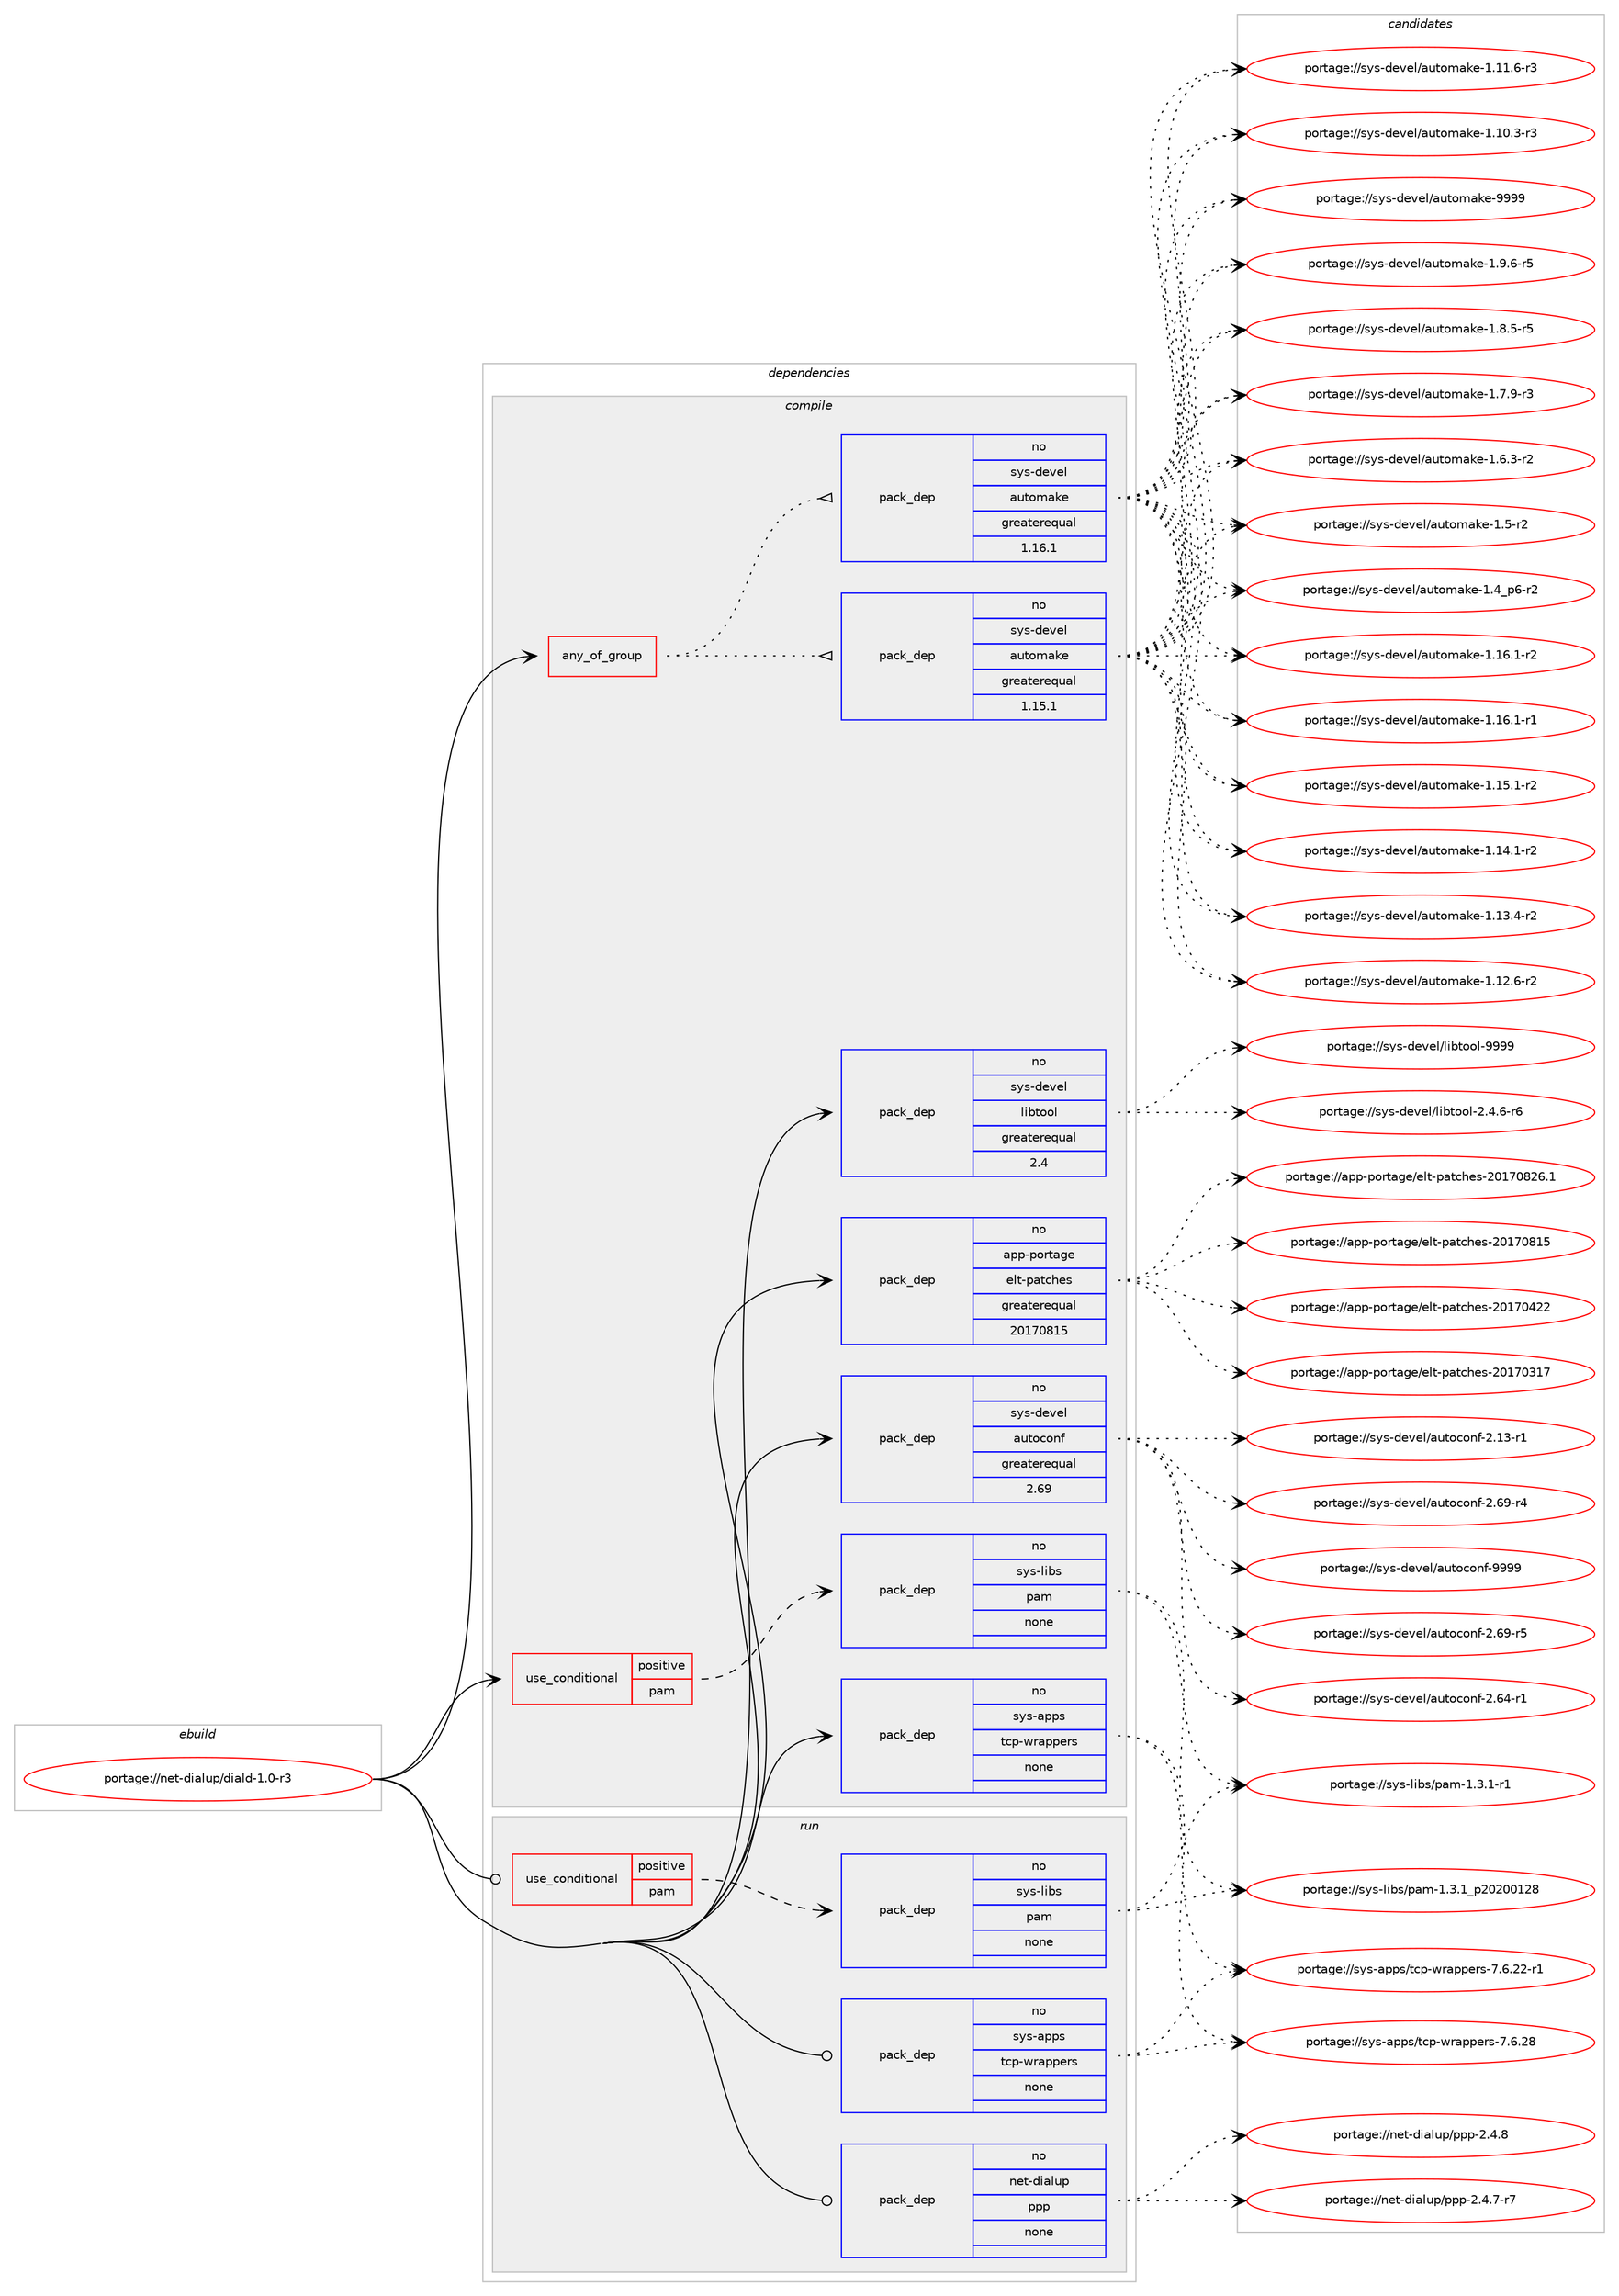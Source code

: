 digraph prolog {

# *************
# Graph options
# *************

newrank=true;
concentrate=true;
compound=true;
graph [rankdir=LR,fontname=Helvetica,fontsize=10,ranksep=1.5];#, ranksep=2.5, nodesep=0.2];
edge  [arrowhead=vee];
node  [fontname=Helvetica,fontsize=10];

# **********
# The ebuild
# **********

subgraph cluster_leftcol {
color=gray;
rank=same;
label=<<i>ebuild</i>>;
id [label="portage://net-dialup/diald-1.0-r3", color=red, width=4, href="../net-dialup/diald-1.0-r3.svg"];
}

# ****************
# The dependencies
# ****************

subgraph cluster_midcol {
color=gray;
label=<<i>dependencies</i>>;
subgraph cluster_compile {
fillcolor="#eeeeee";
style=filled;
label=<<i>compile</i>>;
subgraph any1231 {
dependency63599 [label=<<TABLE BORDER="0" CELLBORDER="1" CELLSPACING="0" CELLPADDING="4"><TR><TD CELLPADDING="10">any_of_group</TD></TR></TABLE>>, shape=none, color=red];subgraph pack49436 {
dependency63600 [label=<<TABLE BORDER="0" CELLBORDER="1" CELLSPACING="0" CELLPADDING="4" WIDTH="220"><TR><TD ROWSPAN="6" CELLPADDING="30">pack_dep</TD></TR><TR><TD WIDTH="110">no</TD></TR><TR><TD>sys-devel</TD></TR><TR><TD>automake</TD></TR><TR><TD>greaterequal</TD></TR><TR><TD>1.16.1</TD></TR></TABLE>>, shape=none, color=blue];
}
dependency63599:e -> dependency63600:w [weight=20,style="dotted",arrowhead="oinv"];
subgraph pack49437 {
dependency63601 [label=<<TABLE BORDER="0" CELLBORDER="1" CELLSPACING="0" CELLPADDING="4" WIDTH="220"><TR><TD ROWSPAN="6" CELLPADDING="30">pack_dep</TD></TR><TR><TD WIDTH="110">no</TD></TR><TR><TD>sys-devel</TD></TR><TR><TD>automake</TD></TR><TR><TD>greaterequal</TD></TR><TR><TD>1.15.1</TD></TR></TABLE>>, shape=none, color=blue];
}
dependency63599:e -> dependency63601:w [weight=20,style="dotted",arrowhead="oinv"];
}
id:e -> dependency63599:w [weight=20,style="solid",arrowhead="vee"];
subgraph cond12923 {
dependency63602 [label=<<TABLE BORDER="0" CELLBORDER="1" CELLSPACING="0" CELLPADDING="4"><TR><TD ROWSPAN="3" CELLPADDING="10">use_conditional</TD></TR><TR><TD>positive</TD></TR><TR><TD>pam</TD></TR></TABLE>>, shape=none, color=red];
subgraph pack49438 {
dependency63603 [label=<<TABLE BORDER="0" CELLBORDER="1" CELLSPACING="0" CELLPADDING="4" WIDTH="220"><TR><TD ROWSPAN="6" CELLPADDING="30">pack_dep</TD></TR><TR><TD WIDTH="110">no</TD></TR><TR><TD>sys-libs</TD></TR><TR><TD>pam</TD></TR><TR><TD>none</TD></TR><TR><TD></TD></TR></TABLE>>, shape=none, color=blue];
}
dependency63602:e -> dependency63603:w [weight=20,style="dashed",arrowhead="vee"];
}
id:e -> dependency63602:w [weight=20,style="solid",arrowhead="vee"];
subgraph pack49439 {
dependency63604 [label=<<TABLE BORDER="0" CELLBORDER="1" CELLSPACING="0" CELLPADDING="4" WIDTH="220"><TR><TD ROWSPAN="6" CELLPADDING="30">pack_dep</TD></TR><TR><TD WIDTH="110">no</TD></TR><TR><TD>app-portage</TD></TR><TR><TD>elt-patches</TD></TR><TR><TD>greaterequal</TD></TR><TR><TD>20170815</TD></TR></TABLE>>, shape=none, color=blue];
}
id:e -> dependency63604:w [weight=20,style="solid",arrowhead="vee"];
subgraph pack49440 {
dependency63605 [label=<<TABLE BORDER="0" CELLBORDER="1" CELLSPACING="0" CELLPADDING="4" WIDTH="220"><TR><TD ROWSPAN="6" CELLPADDING="30">pack_dep</TD></TR><TR><TD WIDTH="110">no</TD></TR><TR><TD>sys-apps</TD></TR><TR><TD>tcp-wrappers</TD></TR><TR><TD>none</TD></TR><TR><TD></TD></TR></TABLE>>, shape=none, color=blue];
}
id:e -> dependency63605:w [weight=20,style="solid",arrowhead="vee"];
subgraph pack49441 {
dependency63606 [label=<<TABLE BORDER="0" CELLBORDER="1" CELLSPACING="0" CELLPADDING="4" WIDTH="220"><TR><TD ROWSPAN="6" CELLPADDING="30">pack_dep</TD></TR><TR><TD WIDTH="110">no</TD></TR><TR><TD>sys-devel</TD></TR><TR><TD>autoconf</TD></TR><TR><TD>greaterequal</TD></TR><TR><TD>2.69</TD></TR></TABLE>>, shape=none, color=blue];
}
id:e -> dependency63606:w [weight=20,style="solid",arrowhead="vee"];
subgraph pack49442 {
dependency63607 [label=<<TABLE BORDER="0" CELLBORDER="1" CELLSPACING="0" CELLPADDING="4" WIDTH="220"><TR><TD ROWSPAN="6" CELLPADDING="30">pack_dep</TD></TR><TR><TD WIDTH="110">no</TD></TR><TR><TD>sys-devel</TD></TR><TR><TD>libtool</TD></TR><TR><TD>greaterequal</TD></TR><TR><TD>2.4</TD></TR></TABLE>>, shape=none, color=blue];
}
id:e -> dependency63607:w [weight=20,style="solid",arrowhead="vee"];
}
subgraph cluster_compileandrun {
fillcolor="#eeeeee";
style=filled;
label=<<i>compile and run</i>>;
}
subgraph cluster_run {
fillcolor="#eeeeee";
style=filled;
label=<<i>run</i>>;
subgraph cond12924 {
dependency63608 [label=<<TABLE BORDER="0" CELLBORDER="1" CELLSPACING="0" CELLPADDING="4"><TR><TD ROWSPAN="3" CELLPADDING="10">use_conditional</TD></TR><TR><TD>positive</TD></TR><TR><TD>pam</TD></TR></TABLE>>, shape=none, color=red];
subgraph pack49443 {
dependency63609 [label=<<TABLE BORDER="0" CELLBORDER="1" CELLSPACING="0" CELLPADDING="4" WIDTH="220"><TR><TD ROWSPAN="6" CELLPADDING="30">pack_dep</TD></TR><TR><TD WIDTH="110">no</TD></TR><TR><TD>sys-libs</TD></TR><TR><TD>pam</TD></TR><TR><TD>none</TD></TR><TR><TD></TD></TR></TABLE>>, shape=none, color=blue];
}
dependency63608:e -> dependency63609:w [weight=20,style="dashed",arrowhead="vee"];
}
id:e -> dependency63608:w [weight=20,style="solid",arrowhead="odot"];
subgraph pack49444 {
dependency63610 [label=<<TABLE BORDER="0" CELLBORDER="1" CELLSPACING="0" CELLPADDING="4" WIDTH="220"><TR><TD ROWSPAN="6" CELLPADDING="30">pack_dep</TD></TR><TR><TD WIDTH="110">no</TD></TR><TR><TD>net-dialup</TD></TR><TR><TD>ppp</TD></TR><TR><TD>none</TD></TR><TR><TD></TD></TR></TABLE>>, shape=none, color=blue];
}
id:e -> dependency63610:w [weight=20,style="solid",arrowhead="odot"];
subgraph pack49445 {
dependency63611 [label=<<TABLE BORDER="0" CELLBORDER="1" CELLSPACING="0" CELLPADDING="4" WIDTH="220"><TR><TD ROWSPAN="6" CELLPADDING="30">pack_dep</TD></TR><TR><TD WIDTH="110">no</TD></TR><TR><TD>sys-apps</TD></TR><TR><TD>tcp-wrappers</TD></TR><TR><TD>none</TD></TR><TR><TD></TD></TR></TABLE>>, shape=none, color=blue];
}
id:e -> dependency63611:w [weight=20,style="solid",arrowhead="odot"];
}
}

# **************
# The candidates
# **************

subgraph cluster_choices {
rank=same;
color=gray;
label=<<i>candidates</i>>;

subgraph choice49436 {
color=black;
nodesep=1;
choice115121115451001011181011084797117116111109971071014557575757 [label="portage://sys-devel/automake-9999", color=red, width=4,href="../sys-devel/automake-9999.svg"];
choice115121115451001011181011084797117116111109971071014549465746544511453 [label="portage://sys-devel/automake-1.9.6-r5", color=red, width=4,href="../sys-devel/automake-1.9.6-r5.svg"];
choice115121115451001011181011084797117116111109971071014549465646534511453 [label="portage://sys-devel/automake-1.8.5-r5", color=red, width=4,href="../sys-devel/automake-1.8.5-r5.svg"];
choice115121115451001011181011084797117116111109971071014549465546574511451 [label="portage://sys-devel/automake-1.7.9-r3", color=red, width=4,href="../sys-devel/automake-1.7.9-r3.svg"];
choice115121115451001011181011084797117116111109971071014549465446514511450 [label="portage://sys-devel/automake-1.6.3-r2", color=red, width=4,href="../sys-devel/automake-1.6.3-r2.svg"];
choice11512111545100101118101108479711711611110997107101454946534511450 [label="portage://sys-devel/automake-1.5-r2", color=red, width=4,href="../sys-devel/automake-1.5-r2.svg"];
choice115121115451001011181011084797117116111109971071014549465295112544511450 [label="portage://sys-devel/automake-1.4_p6-r2", color=red, width=4,href="../sys-devel/automake-1.4_p6-r2.svg"];
choice11512111545100101118101108479711711611110997107101454946495446494511450 [label="portage://sys-devel/automake-1.16.1-r2", color=red, width=4,href="../sys-devel/automake-1.16.1-r2.svg"];
choice11512111545100101118101108479711711611110997107101454946495446494511449 [label="portage://sys-devel/automake-1.16.1-r1", color=red, width=4,href="../sys-devel/automake-1.16.1-r1.svg"];
choice11512111545100101118101108479711711611110997107101454946495346494511450 [label="portage://sys-devel/automake-1.15.1-r2", color=red, width=4,href="../sys-devel/automake-1.15.1-r2.svg"];
choice11512111545100101118101108479711711611110997107101454946495246494511450 [label="portage://sys-devel/automake-1.14.1-r2", color=red, width=4,href="../sys-devel/automake-1.14.1-r2.svg"];
choice11512111545100101118101108479711711611110997107101454946495146524511450 [label="portage://sys-devel/automake-1.13.4-r2", color=red, width=4,href="../sys-devel/automake-1.13.4-r2.svg"];
choice11512111545100101118101108479711711611110997107101454946495046544511450 [label="portage://sys-devel/automake-1.12.6-r2", color=red, width=4,href="../sys-devel/automake-1.12.6-r2.svg"];
choice11512111545100101118101108479711711611110997107101454946494946544511451 [label="portage://sys-devel/automake-1.11.6-r3", color=red, width=4,href="../sys-devel/automake-1.11.6-r3.svg"];
choice11512111545100101118101108479711711611110997107101454946494846514511451 [label="portage://sys-devel/automake-1.10.3-r3", color=red, width=4,href="../sys-devel/automake-1.10.3-r3.svg"];
dependency63600:e -> choice115121115451001011181011084797117116111109971071014557575757:w [style=dotted,weight="100"];
dependency63600:e -> choice115121115451001011181011084797117116111109971071014549465746544511453:w [style=dotted,weight="100"];
dependency63600:e -> choice115121115451001011181011084797117116111109971071014549465646534511453:w [style=dotted,weight="100"];
dependency63600:e -> choice115121115451001011181011084797117116111109971071014549465546574511451:w [style=dotted,weight="100"];
dependency63600:e -> choice115121115451001011181011084797117116111109971071014549465446514511450:w [style=dotted,weight="100"];
dependency63600:e -> choice11512111545100101118101108479711711611110997107101454946534511450:w [style=dotted,weight="100"];
dependency63600:e -> choice115121115451001011181011084797117116111109971071014549465295112544511450:w [style=dotted,weight="100"];
dependency63600:e -> choice11512111545100101118101108479711711611110997107101454946495446494511450:w [style=dotted,weight="100"];
dependency63600:e -> choice11512111545100101118101108479711711611110997107101454946495446494511449:w [style=dotted,weight="100"];
dependency63600:e -> choice11512111545100101118101108479711711611110997107101454946495346494511450:w [style=dotted,weight="100"];
dependency63600:e -> choice11512111545100101118101108479711711611110997107101454946495246494511450:w [style=dotted,weight="100"];
dependency63600:e -> choice11512111545100101118101108479711711611110997107101454946495146524511450:w [style=dotted,weight="100"];
dependency63600:e -> choice11512111545100101118101108479711711611110997107101454946495046544511450:w [style=dotted,weight="100"];
dependency63600:e -> choice11512111545100101118101108479711711611110997107101454946494946544511451:w [style=dotted,weight="100"];
dependency63600:e -> choice11512111545100101118101108479711711611110997107101454946494846514511451:w [style=dotted,weight="100"];
}
subgraph choice49437 {
color=black;
nodesep=1;
choice115121115451001011181011084797117116111109971071014557575757 [label="portage://sys-devel/automake-9999", color=red, width=4,href="../sys-devel/automake-9999.svg"];
choice115121115451001011181011084797117116111109971071014549465746544511453 [label="portage://sys-devel/automake-1.9.6-r5", color=red, width=4,href="../sys-devel/automake-1.9.6-r5.svg"];
choice115121115451001011181011084797117116111109971071014549465646534511453 [label="portage://sys-devel/automake-1.8.5-r5", color=red, width=4,href="../sys-devel/automake-1.8.5-r5.svg"];
choice115121115451001011181011084797117116111109971071014549465546574511451 [label="portage://sys-devel/automake-1.7.9-r3", color=red, width=4,href="../sys-devel/automake-1.7.9-r3.svg"];
choice115121115451001011181011084797117116111109971071014549465446514511450 [label="portage://sys-devel/automake-1.6.3-r2", color=red, width=4,href="../sys-devel/automake-1.6.3-r2.svg"];
choice11512111545100101118101108479711711611110997107101454946534511450 [label="portage://sys-devel/automake-1.5-r2", color=red, width=4,href="../sys-devel/automake-1.5-r2.svg"];
choice115121115451001011181011084797117116111109971071014549465295112544511450 [label="portage://sys-devel/automake-1.4_p6-r2", color=red, width=4,href="../sys-devel/automake-1.4_p6-r2.svg"];
choice11512111545100101118101108479711711611110997107101454946495446494511450 [label="portage://sys-devel/automake-1.16.1-r2", color=red, width=4,href="../sys-devel/automake-1.16.1-r2.svg"];
choice11512111545100101118101108479711711611110997107101454946495446494511449 [label="portage://sys-devel/automake-1.16.1-r1", color=red, width=4,href="../sys-devel/automake-1.16.1-r1.svg"];
choice11512111545100101118101108479711711611110997107101454946495346494511450 [label="portage://sys-devel/automake-1.15.1-r2", color=red, width=4,href="../sys-devel/automake-1.15.1-r2.svg"];
choice11512111545100101118101108479711711611110997107101454946495246494511450 [label="portage://sys-devel/automake-1.14.1-r2", color=red, width=4,href="../sys-devel/automake-1.14.1-r2.svg"];
choice11512111545100101118101108479711711611110997107101454946495146524511450 [label="portage://sys-devel/automake-1.13.4-r2", color=red, width=4,href="../sys-devel/automake-1.13.4-r2.svg"];
choice11512111545100101118101108479711711611110997107101454946495046544511450 [label="portage://sys-devel/automake-1.12.6-r2", color=red, width=4,href="../sys-devel/automake-1.12.6-r2.svg"];
choice11512111545100101118101108479711711611110997107101454946494946544511451 [label="portage://sys-devel/automake-1.11.6-r3", color=red, width=4,href="../sys-devel/automake-1.11.6-r3.svg"];
choice11512111545100101118101108479711711611110997107101454946494846514511451 [label="portage://sys-devel/automake-1.10.3-r3", color=red, width=4,href="../sys-devel/automake-1.10.3-r3.svg"];
dependency63601:e -> choice115121115451001011181011084797117116111109971071014557575757:w [style=dotted,weight="100"];
dependency63601:e -> choice115121115451001011181011084797117116111109971071014549465746544511453:w [style=dotted,weight="100"];
dependency63601:e -> choice115121115451001011181011084797117116111109971071014549465646534511453:w [style=dotted,weight="100"];
dependency63601:e -> choice115121115451001011181011084797117116111109971071014549465546574511451:w [style=dotted,weight="100"];
dependency63601:e -> choice115121115451001011181011084797117116111109971071014549465446514511450:w [style=dotted,weight="100"];
dependency63601:e -> choice11512111545100101118101108479711711611110997107101454946534511450:w [style=dotted,weight="100"];
dependency63601:e -> choice115121115451001011181011084797117116111109971071014549465295112544511450:w [style=dotted,weight="100"];
dependency63601:e -> choice11512111545100101118101108479711711611110997107101454946495446494511450:w [style=dotted,weight="100"];
dependency63601:e -> choice11512111545100101118101108479711711611110997107101454946495446494511449:w [style=dotted,weight="100"];
dependency63601:e -> choice11512111545100101118101108479711711611110997107101454946495346494511450:w [style=dotted,weight="100"];
dependency63601:e -> choice11512111545100101118101108479711711611110997107101454946495246494511450:w [style=dotted,weight="100"];
dependency63601:e -> choice11512111545100101118101108479711711611110997107101454946495146524511450:w [style=dotted,weight="100"];
dependency63601:e -> choice11512111545100101118101108479711711611110997107101454946495046544511450:w [style=dotted,weight="100"];
dependency63601:e -> choice11512111545100101118101108479711711611110997107101454946494946544511451:w [style=dotted,weight="100"];
dependency63601:e -> choice11512111545100101118101108479711711611110997107101454946494846514511451:w [style=dotted,weight="100"];
}
subgraph choice49438 {
color=black;
nodesep=1;
choice11512111545108105981154711297109454946514649951125048504848495056 [label="portage://sys-libs/pam-1.3.1_p20200128", color=red, width=4,href="../sys-libs/pam-1.3.1_p20200128.svg"];
choice115121115451081059811547112971094549465146494511449 [label="portage://sys-libs/pam-1.3.1-r1", color=red, width=4,href="../sys-libs/pam-1.3.1-r1.svg"];
dependency63603:e -> choice11512111545108105981154711297109454946514649951125048504848495056:w [style=dotted,weight="100"];
dependency63603:e -> choice115121115451081059811547112971094549465146494511449:w [style=dotted,weight="100"];
}
subgraph choice49439 {
color=black;
nodesep=1;
choice971121124511211111411697103101471011081164511297116991041011154550484955485650544649 [label="portage://app-portage/elt-patches-20170826.1", color=red, width=4,href="../app-portage/elt-patches-20170826.1.svg"];
choice97112112451121111141169710310147101108116451129711699104101115455048495548564953 [label="portage://app-portage/elt-patches-20170815", color=red, width=4,href="../app-portage/elt-patches-20170815.svg"];
choice97112112451121111141169710310147101108116451129711699104101115455048495548525050 [label="portage://app-portage/elt-patches-20170422", color=red, width=4,href="../app-portage/elt-patches-20170422.svg"];
choice97112112451121111141169710310147101108116451129711699104101115455048495548514955 [label="portage://app-portage/elt-patches-20170317", color=red, width=4,href="../app-portage/elt-patches-20170317.svg"];
dependency63604:e -> choice971121124511211111411697103101471011081164511297116991041011154550484955485650544649:w [style=dotted,weight="100"];
dependency63604:e -> choice97112112451121111141169710310147101108116451129711699104101115455048495548564953:w [style=dotted,weight="100"];
dependency63604:e -> choice97112112451121111141169710310147101108116451129711699104101115455048495548525050:w [style=dotted,weight="100"];
dependency63604:e -> choice97112112451121111141169710310147101108116451129711699104101115455048495548514955:w [style=dotted,weight="100"];
}
subgraph choice49440 {
color=black;
nodesep=1;
choice11512111545971121121154711699112451191149711211210111411545554654465056 [label="portage://sys-apps/tcp-wrappers-7.6.28", color=red, width=4,href="../sys-apps/tcp-wrappers-7.6.28.svg"];
choice115121115459711211211547116991124511911497112112101114115455546544650504511449 [label="portage://sys-apps/tcp-wrappers-7.6.22-r1", color=red, width=4,href="../sys-apps/tcp-wrappers-7.6.22-r1.svg"];
dependency63605:e -> choice11512111545971121121154711699112451191149711211210111411545554654465056:w [style=dotted,weight="100"];
dependency63605:e -> choice115121115459711211211547116991124511911497112112101114115455546544650504511449:w [style=dotted,weight="100"];
}
subgraph choice49441 {
color=black;
nodesep=1;
choice115121115451001011181011084797117116111991111101024557575757 [label="portage://sys-devel/autoconf-9999", color=red, width=4,href="../sys-devel/autoconf-9999.svg"];
choice1151211154510010111810110847971171161119911111010245504654574511453 [label="portage://sys-devel/autoconf-2.69-r5", color=red, width=4,href="../sys-devel/autoconf-2.69-r5.svg"];
choice1151211154510010111810110847971171161119911111010245504654574511452 [label="portage://sys-devel/autoconf-2.69-r4", color=red, width=4,href="../sys-devel/autoconf-2.69-r4.svg"];
choice1151211154510010111810110847971171161119911111010245504654524511449 [label="portage://sys-devel/autoconf-2.64-r1", color=red, width=4,href="../sys-devel/autoconf-2.64-r1.svg"];
choice1151211154510010111810110847971171161119911111010245504649514511449 [label="portage://sys-devel/autoconf-2.13-r1", color=red, width=4,href="../sys-devel/autoconf-2.13-r1.svg"];
dependency63606:e -> choice115121115451001011181011084797117116111991111101024557575757:w [style=dotted,weight="100"];
dependency63606:e -> choice1151211154510010111810110847971171161119911111010245504654574511453:w [style=dotted,weight="100"];
dependency63606:e -> choice1151211154510010111810110847971171161119911111010245504654574511452:w [style=dotted,weight="100"];
dependency63606:e -> choice1151211154510010111810110847971171161119911111010245504654524511449:w [style=dotted,weight="100"];
dependency63606:e -> choice1151211154510010111810110847971171161119911111010245504649514511449:w [style=dotted,weight="100"];
}
subgraph choice49442 {
color=black;
nodesep=1;
choice1151211154510010111810110847108105981161111111084557575757 [label="portage://sys-devel/libtool-9999", color=red, width=4,href="../sys-devel/libtool-9999.svg"];
choice1151211154510010111810110847108105981161111111084550465246544511454 [label="portage://sys-devel/libtool-2.4.6-r6", color=red, width=4,href="../sys-devel/libtool-2.4.6-r6.svg"];
dependency63607:e -> choice1151211154510010111810110847108105981161111111084557575757:w [style=dotted,weight="100"];
dependency63607:e -> choice1151211154510010111810110847108105981161111111084550465246544511454:w [style=dotted,weight="100"];
}
subgraph choice49443 {
color=black;
nodesep=1;
choice11512111545108105981154711297109454946514649951125048504848495056 [label="portage://sys-libs/pam-1.3.1_p20200128", color=red, width=4,href="../sys-libs/pam-1.3.1_p20200128.svg"];
choice115121115451081059811547112971094549465146494511449 [label="portage://sys-libs/pam-1.3.1-r1", color=red, width=4,href="../sys-libs/pam-1.3.1-r1.svg"];
dependency63609:e -> choice11512111545108105981154711297109454946514649951125048504848495056:w [style=dotted,weight="100"];
dependency63609:e -> choice115121115451081059811547112971094549465146494511449:w [style=dotted,weight="100"];
}
subgraph choice49444 {
color=black;
nodesep=1;
choice110101116451001059710811711247112112112455046524656 [label="portage://net-dialup/ppp-2.4.8", color=red, width=4,href="../net-dialup/ppp-2.4.8.svg"];
choice1101011164510010597108117112471121121124550465246554511455 [label="portage://net-dialup/ppp-2.4.7-r7", color=red, width=4,href="../net-dialup/ppp-2.4.7-r7.svg"];
dependency63610:e -> choice110101116451001059710811711247112112112455046524656:w [style=dotted,weight="100"];
dependency63610:e -> choice1101011164510010597108117112471121121124550465246554511455:w [style=dotted,weight="100"];
}
subgraph choice49445 {
color=black;
nodesep=1;
choice11512111545971121121154711699112451191149711211210111411545554654465056 [label="portage://sys-apps/tcp-wrappers-7.6.28", color=red, width=4,href="../sys-apps/tcp-wrappers-7.6.28.svg"];
choice115121115459711211211547116991124511911497112112101114115455546544650504511449 [label="portage://sys-apps/tcp-wrappers-7.6.22-r1", color=red, width=4,href="../sys-apps/tcp-wrappers-7.6.22-r1.svg"];
dependency63611:e -> choice11512111545971121121154711699112451191149711211210111411545554654465056:w [style=dotted,weight="100"];
dependency63611:e -> choice115121115459711211211547116991124511911497112112101114115455546544650504511449:w [style=dotted,weight="100"];
}
}

}
